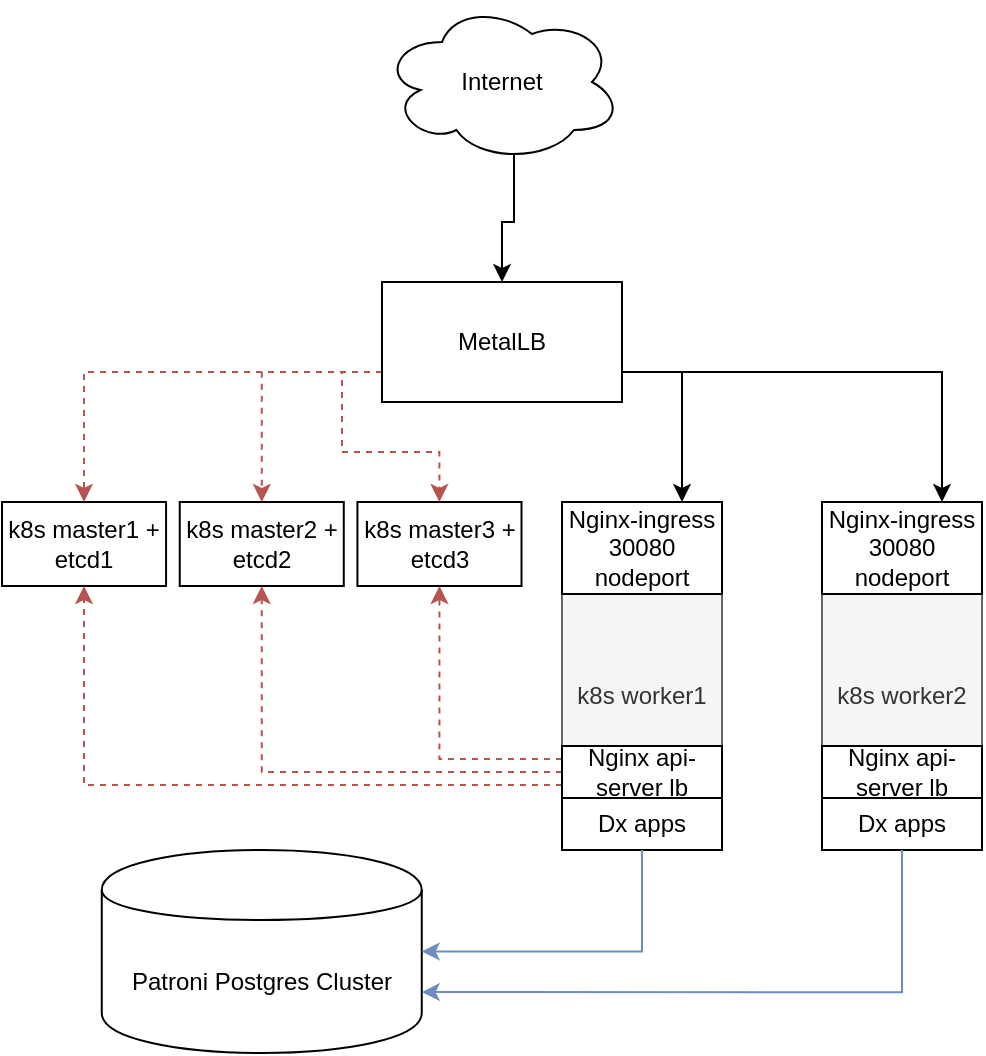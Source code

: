 <mxfile version="13.1.3" type="github"><diagram id="gpXZQzjekGS3WH-AGaMR" name="Page-1"><mxGraphModel dx="1251" dy="706" grid="1" gridSize="10" guides="1" tooltips="1" connect="1" arrows="1" fold="1" page="1" pageScale="1" pageWidth="827" pageHeight="1169" math="0" shadow="0"><root><mxCell id="0"/><mxCell id="1" parent="0"/><mxCell id="9lm15JStF0xUO2hvtiot-138" style="edgeStyle=orthogonalEdgeStyle;rounded=0;orthogonalLoop=1;jettySize=auto;html=1;exitX=0.55;exitY=0.95;exitDx=0;exitDy=0;exitPerimeter=0;entryX=0.5;entryY=0;entryDx=0;entryDy=0;" edge="1" parent="1" source="9lm15JStF0xUO2hvtiot-98" target="9lm15JStF0xUO2hvtiot-135"><mxGeometry relative="1" as="geometry"/></mxCell><mxCell id="9lm15JStF0xUO2hvtiot-98" value="Internet" style="ellipse;shape=cloud;whiteSpace=wrap;html=1;" vertex="1" parent="1"><mxGeometry x="490" y="10" width="120" height="80" as="geometry"/></mxCell><mxCell id="9lm15JStF0xUO2hvtiot-114" value="k8s master1 + etcd1" style="rounded=0;whiteSpace=wrap;html=1;" vertex="1" parent="1"><mxGeometry x="300.003" y="260" width="82.025" height="42" as="geometry"/></mxCell><mxCell id="9lm15JStF0xUO2hvtiot-115" value="k8s master2 + etcd2" style="rounded=0;whiteSpace=wrap;html=1;" vertex="1" parent="1"><mxGeometry x="388.864" y="260" width="82.025" height="42" as="geometry"/></mxCell><mxCell id="9lm15JStF0xUO2hvtiot-116" value="k8s master3 + etcd3" style="rounded=0;whiteSpace=wrap;html=1;" vertex="1" parent="1"><mxGeometry x="477.725" y="260" width="82.025" height="42" as="geometry"/></mxCell><mxCell id="9lm15JStF0xUO2hvtiot-117" value="Patroni Postgres Cluster" style="shape=cylinder;whiteSpace=wrap;html=1;boundedLbl=1;backgroundOutline=1;" vertex="1" parent="1"><mxGeometry x="349.88" y="434" width="160" height="101.5" as="geometry"/></mxCell><mxCell id="9lm15JStF0xUO2hvtiot-118" style="edgeStyle=orthogonalEdgeStyle;rounded=0;orthogonalLoop=1;jettySize=auto;html=1;exitX=0;exitY=0.25;exitDx=0;exitDy=0;entryX=0.5;entryY=1;entryDx=0;entryDy=0;fillColor=#f8cecc;strokeColor=#b85450;dashed=1;" edge="1" parent="1" source="9lm15JStF0xUO2hvtiot-125" target="9lm15JStF0xUO2hvtiot-116"><mxGeometry relative="1" as="geometry"/></mxCell><mxCell id="9lm15JStF0xUO2hvtiot-119" style="edgeStyle=orthogonalEdgeStyle;rounded=0;orthogonalLoop=1;jettySize=auto;html=1;exitX=0;exitY=0.5;exitDx=0;exitDy=0;entryX=0.5;entryY=1;entryDx=0;entryDy=0;fillColor=#f8cecc;strokeColor=#b85450;dashed=1;" edge="1" parent="1" source="9lm15JStF0xUO2hvtiot-125" target="9lm15JStF0xUO2hvtiot-115"><mxGeometry relative="1" as="geometry"/></mxCell><mxCell id="9lm15JStF0xUO2hvtiot-120" style="edgeStyle=orthogonalEdgeStyle;rounded=0;orthogonalLoop=1;jettySize=auto;html=1;exitX=0;exitY=0.75;exitDx=0;exitDy=0;fillColor=#f8cecc;strokeColor=#b85450;dashed=1;" edge="1" parent="1" source="9lm15JStF0xUO2hvtiot-125" target="9lm15JStF0xUO2hvtiot-114"><mxGeometry relative="1" as="geometry"/></mxCell><mxCell id="9lm15JStF0xUO2hvtiot-121" value="" style="group" vertex="1" connectable="0" parent="1"><mxGeometry x="580" y="260" width="80" height="174" as="geometry"/></mxCell><mxCell id="9lm15JStF0xUO2hvtiot-122" value="k8s worker1" style="rounded=0;whiteSpace=wrap;html=1;fillColor=#f5f5f5;strokeColor=#666666;fontColor=#333333;" vertex="1" parent="9lm15JStF0xUO2hvtiot-121"><mxGeometry y="20" width="80" height="154" as="geometry"/></mxCell><mxCell id="9lm15JStF0xUO2hvtiot-123" value="Nginx-ingress 30080 nodeport" style="rounded=0;whiteSpace=wrap;html=1;" vertex="1" parent="9lm15JStF0xUO2hvtiot-121"><mxGeometry width="80" height="46" as="geometry"/></mxCell><mxCell id="9lm15JStF0xUO2hvtiot-124" value="Dx apps" style="rounded=0;whiteSpace=wrap;html=1;" vertex="1" parent="9lm15JStF0xUO2hvtiot-121"><mxGeometry y="148" width="80" height="26" as="geometry"/></mxCell><mxCell id="9lm15JStF0xUO2hvtiot-125" value="Nginx api-server lb" style="rounded=0;whiteSpace=wrap;html=1;" vertex="1" parent="9lm15JStF0xUO2hvtiot-121"><mxGeometry y="122" width="80" height="26" as="geometry"/></mxCell><mxCell id="9lm15JStF0xUO2hvtiot-126" value="" style="group" vertex="1" connectable="0" parent="1"><mxGeometry x="710" y="260" width="80" height="174" as="geometry"/></mxCell><mxCell id="9lm15JStF0xUO2hvtiot-127" value="k8s worker2" style="rounded=0;whiteSpace=wrap;html=1;fillColor=#f5f5f5;strokeColor=#666666;fontColor=#333333;" vertex="1" parent="9lm15JStF0xUO2hvtiot-126"><mxGeometry y="20" width="80" height="154" as="geometry"/></mxCell><mxCell id="9lm15JStF0xUO2hvtiot-128" value="Nginx-ingress 30080 nodeport" style="rounded=0;whiteSpace=wrap;html=1;" vertex="1" parent="9lm15JStF0xUO2hvtiot-126"><mxGeometry width="80" height="46" as="geometry"/></mxCell><mxCell id="9lm15JStF0xUO2hvtiot-129" value="Dx apps" style="rounded=0;whiteSpace=wrap;html=1;" vertex="1" parent="9lm15JStF0xUO2hvtiot-126"><mxGeometry y="148" width="80" height="26" as="geometry"/></mxCell><mxCell id="9lm15JStF0xUO2hvtiot-130" value="Nginx api-server lb" style="rounded=0;whiteSpace=wrap;html=1;" vertex="1" parent="9lm15JStF0xUO2hvtiot-126"><mxGeometry y="122" width="80" height="26" as="geometry"/></mxCell><mxCell id="9lm15JStF0xUO2hvtiot-131" style="edgeStyle=orthogonalEdgeStyle;rounded=0;orthogonalLoop=1;jettySize=auto;html=1;exitX=0.5;exitY=1;exitDx=0;exitDy=0;entryX=1;entryY=0.7;entryDx=0;entryDy=0;fillColor=#dae8fc;strokeColor=#6c8ebf;" edge="1" parent="1" source="9lm15JStF0xUO2hvtiot-129" target="9lm15JStF0xUO2hvtiot-117"><mxGeometry relative="1" as="geometry"/></mxCell><mxCell id="9lm15JStF0xUO2hvtiot-132" style="edgeStyle=orthogonalEdgeStyle;rounded=0;orthogonalLoop=1;jettySize=auto;html=1;exitX=0.5;exitY=1;exitDx=0;exitDy=0;entryX=1;entryY=0.5;entryDx=0;entryDy=0;fillColor=#dae8fc;strokeColor=#6c8ebf;" edge="1" parent="1" source="9lm15JStF0xUO2hvtiot-124" target="9lm15JStF0xUO2hvtiot-117"><mxGeometry relative="1" as="geometry"/></mxCell><mxCell id="9lm15JStF0xUO2hvtiot-139" style="edgeStyle=orthogonalEdgeStyle;rounded=0;orthogonalLoop=1;jettySize=auto;html=1;exitX=1;exitY=0.75;exitDx=0;exitDy=0;entryX=0.75;entryY=0;entryDx=0;entryDy=0;" edge="1" parent="1" source="9lm15JStF0xUO2hvtiot-135" target="9lm15JStF0xUO2hvtiot-123"><mxGeometry relative="1" as="geometry"/></mxCell><mxCell id="9lm15JStF0xUO2hvtiot-140" style="edgeStyle=orthogonalEdgeStyle;rounded=0;orthogonalLoop=1;jettySize=auto;html=1;exitX=1;exitY=0.75;exitDx=0;exitDy=0;entryX=0.75;entryY=0;entryDx=0;entryDy=0;" edge="1" parent="1" source="9lm15JStF0xUO2hvtiot-135" target="9lm15JStF0xUO2hvtiot-128"><mxGeometry relative="1" as="geometry"/></mxCell><mxCell id="9lm15JStF0xUO2hvtiot-141" style="edgeStyle=orthogonalEdgeStyle;rounded=0;orthogonalLoop=1;jettySize=auto;html=1;exitX=0;exitY=0.75;exitDx=0;exitDy=0;fillColor=#f8cecc;strokeColor=#b85450;dashed=1;" edge="1" parent="1" source="9lm15JStF0xUO2hvtiot-135" target="9lm15JStF0xUO2hvtiot-114"><mxGeometry relative="1" as="geometry"/></mxCell><mxCell id="9lm15JStF0xUO2hvtiot-142" style="edgeStyle=orthogonalEdgeStyle;rounded=0;orthogonalLoop=1;jettySize=auto;html=1;exitX=0;exitY=0.75;exitDx=0;exitDy=0;fillColor=#f8cecc;strokeColor=#b85450;dashed=1;" edge="1" parent="1" source="9lm15JStF0xUO2hvtiot-135" target="9lm15JStF0xUO2hvtiot-115"><mxGeometry relative="1" as="geometry"/></mxCell><mxCell id="9lm15JStF0xUO2hvtiot-143" style="edgeStyle=orthogonalEdgeStyle;rounded=0;orthogonalLoop=1;jettySize=auto;html=1;exitX=0;exitY=0.75;exitDx=0;exitDy=0;fillColor=#f8cecc;strokeColor=#b85450;dashed=1;" edge="1" parent="1" source="9lm15JStF0xUO2hvtiot-135" target="9lm15JStF0xUO2hvtiot-116"><mxGeometry relative="1" as="geometry"/></mxCell><mxCell id="9lm15JStF0xUO2hvtiot-135" value="MetalLB" style="rounded=0;whiteSpace=wrap;html=1;" vertex="1" parent="1"><mxGeometry x="490" y="150" width="120" height="60" as="geometry"/></mxCell></root></mxGraphModel></diagram></mxfile>